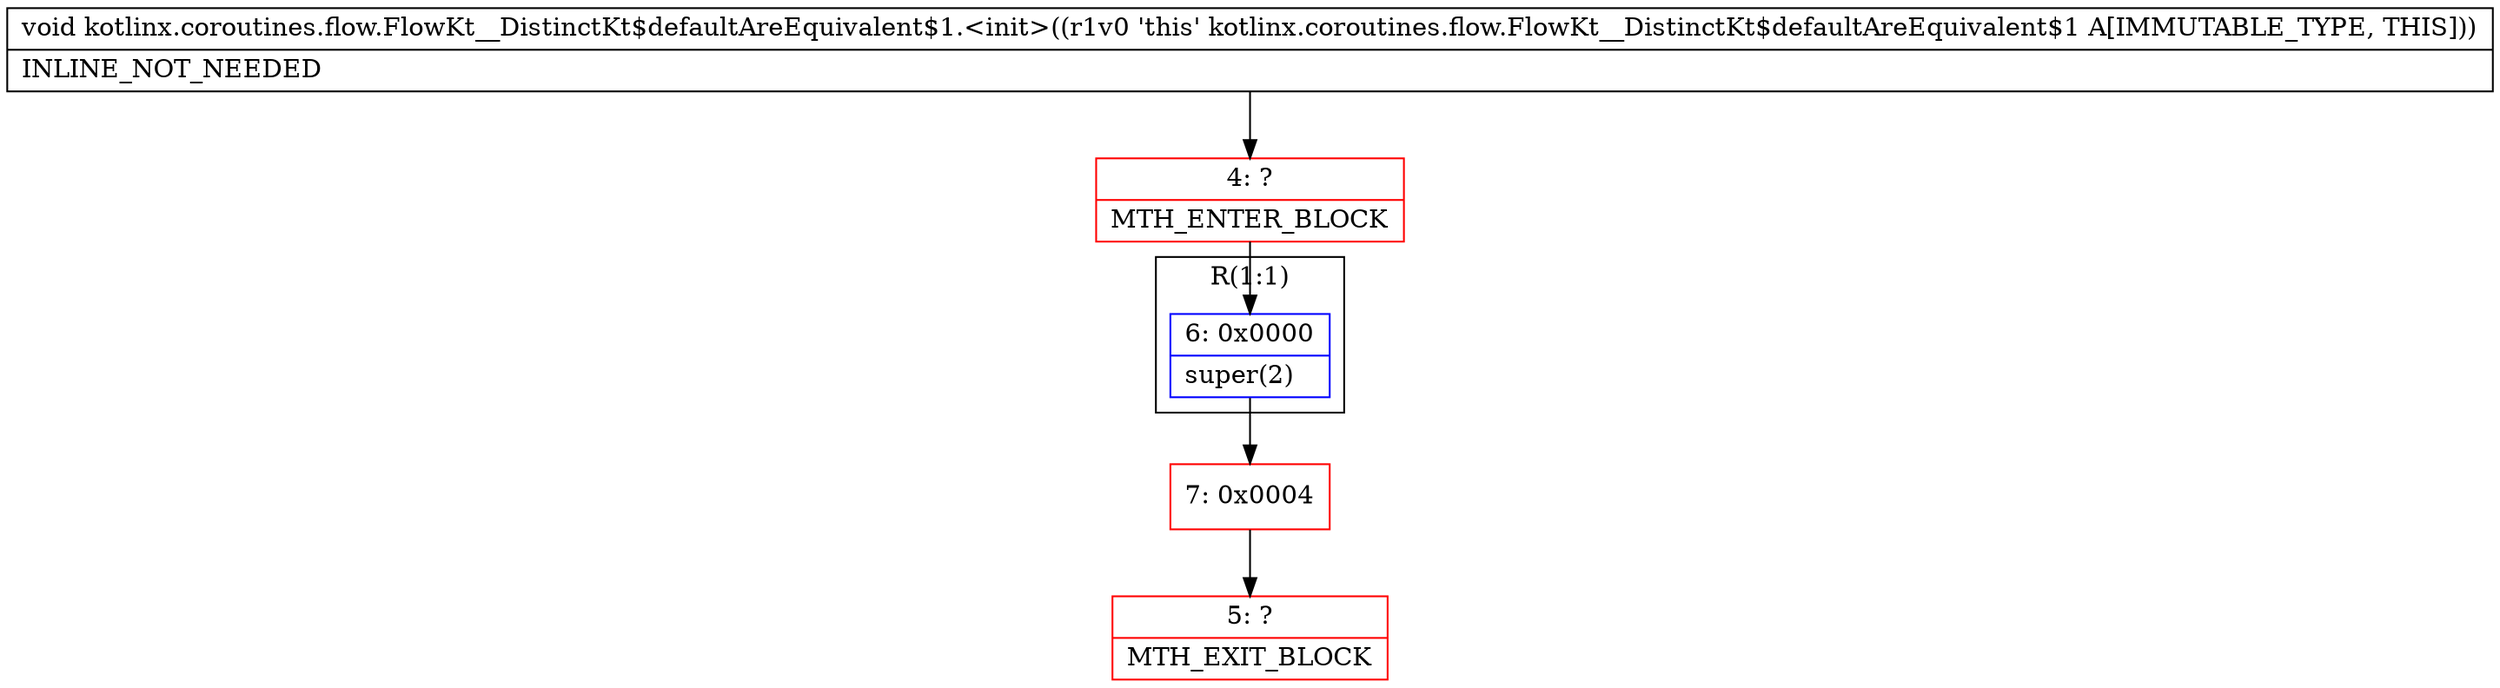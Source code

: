 digraph "CFG forkotlinx.coroutines.flow.FlowKt__DistinctKt$defaultAreEquivalent$1.\<init\>()V" {
subgraph cluster_Region_1281496345 {
label = "R(1:1)";
node [shape=record,color=blue];
Node_6 [shape=record,label="{6\:\ 0x0000|super(2)\l}"];
}
Node_4 [shape=record,color=red,label="{4\:\ ?|MTH_ENTER_BLOCK\l}"];
Node_7 [shape=record,color=red,label="{7\:\ 0x0004}"];
Node_5 [shape=record,color=red,label="{5\:\ ?|MTH_EXIT_BLOCK\l}"];
MethodNode[shape=record,label="{void kotlinx.coroutines.flow.FlowKt__DistinctKt$defaultAreEquivalent$1.\<init\>((r1v0 'this' kotlinx.coroutines.flow.FlowKt__DistinctKt$defaultAreEquivalent$1 A[IMMUTABLE_TYPE, THIS]))  | INLINE_NOT_NEEDED\l}"];
MethodNode -> Node_4;Node_6 -> Node_7;
Node_4 -> Node_6;
Node_7 -> Node_5;
}

